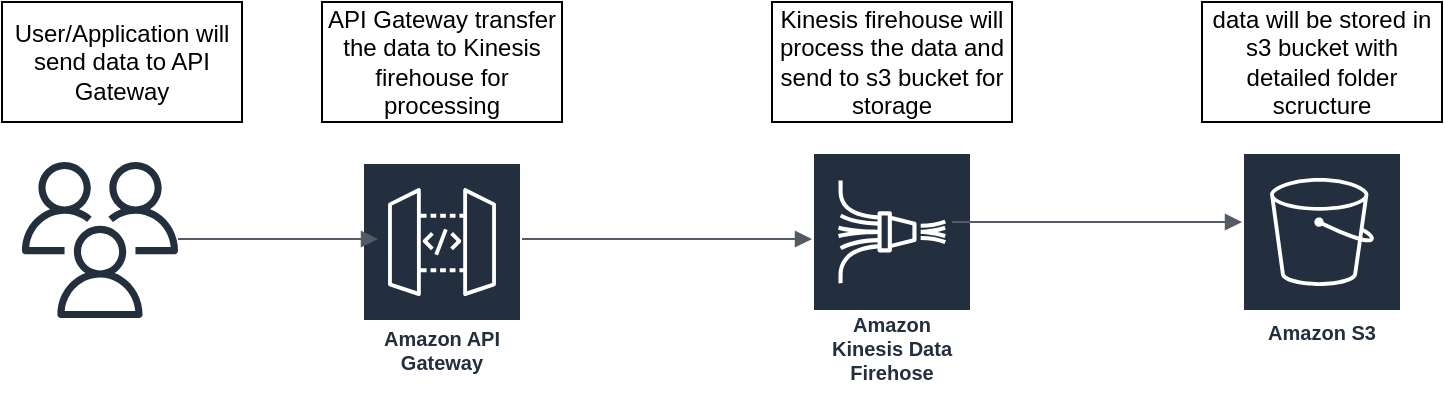 <mxfile version="24.7.16">
  <diagram name="Page-1" id="826kA4ajehke6rP_PfvC">
    <mxGraphModel dx="1221" dy="599" grid="1" gridSize="10" guides="1" tooltips="1" connect="1" arrows="1" fold="1" page="1" pageScale="1" pageWidth="850" pageHeight="1100" math="0" shadow="0">
      <root>
        <mxCell id="0" />
        <mxCell id="1" parent="0" />
        <mxCell id="mLUAJm3U23yeJjfOmp6Z-1" value="" style="sketch=0;outlineConnect=0;fontColor=#232F3E;gradientColor=none;fillColor=#232F3D;strokeColor=none;dashed=0;verticalLabelPosition=bottom;verticalAlign=top;align=center;html=1;fontSize=12;fontStyle=0;aspect=fixed;pointerEvents=1;shape=mxgraph.aws4.users;" vertex="1" parent="1">
          <mxGeometry x="30" y="260" width="78" height="78" as="geometry" />
        </mxCell>
        <mxCell id="mLUAJm3U23yeJjfOmp6Z-2" value="Amazon API Gateway" style="sketch=0;outlineConnect=0;fontColor=#232F3E;gradientColor=none;strokeColor=#ffffff;fillColor=#232F3E;dashed=0;verticalLabelPosition=middle;verticalAlign=bottom;align=center;html=1;whiteSpace=wrap;fontSize=10;fontStyle=1;spacing=3;shape=mxgraph.aws4.productIcon;prIcon=mxgraph.aws4.api_gateway;" vertex="1" parent="1">
          <mxGeometry x="200" y="260" width="80" height="110" as="geometry" />
        </mxCell>
        <mxCell id="mLUAJm3U23yeJjfOmp6Z-3" value="" style="edgeStyle=orthogonalEdgeStyle;html=1;endArrow=block;elbow=vertical;startArrow=none;endFill=1;strokeColor=#545B64;rounded=0;" edge="1" parent="1">
          <mxGeometry width="100" relative="1" as="geometry">
            <mxPoint x="108" y="298.5" as="sourcePoint" />
            <mxPoint x="208" y="298.5" as="targetPoint" />
          </mxGeometry>
        </mxCell>
        <mxCell id="mLUAJm3U23yeJjfOmp6Z-4" value="Amazon Kinesis Data Firehose" style="sketch=0;outlineConnect=0;fontColor=#232F3E;gradientColor=none;strokeColor=#ffffff;fillColor=#232F3E;dashed=0;verticalLabelPosition=middle;verticalAlign=bottom;align=center;html=1;whiteSpace=wrap;fontSize=10;fontStyle=1;spacing=3;shape=mxgraph.aws4.productIcon;prIcon=mxgraph.aws4.kinesis_data_firehose;" vertex="1" parent="1">
          <mxGeometry x="425" y="255" width="80" height="120" as="geometry" />
        </mxCell>
        <mxCell id="mLUAJm3U23yeJjfOmp6Z-5" value="" style="edgeStyle=orthogonalEdgeStyle;html=1;endArrow=block;elbow=vertical;startArrow=none;endFill=1;strokeColor=#545B64;rounded=0;" edge="1" parent="1">
          <mxGeometry width="100" relative="1" as="geometry">
            <mxPoint x="280" y="298.5" as="sourcePoint" />
            <mxPoint x="425" y="298.5" as="targetPoint" />
          </mxGeometry>
        </mxCell>
        <mxCell id="mLUAJm3U23yeJjfOmp6Z-6" value="Amazon S3" style="sketch=0;outlineConnect=0;fontColor=#232F3E;gradientColor=none;strokeColor=#ffffff;fillColor=#232F3E;dashed=0;verticalLabelPosition=middle;verticalAlign=bottom;align=center;html=1;whiteSpace=wrap;fontSize=10;fontStyle=1;spacing=3;shape=mxgraph.aws4.productIcon;prIcon=mxgraph.aws4.s3;" vertex="1" parent="1">
          <mxGeometry x="640" y="255" width="80" height="100" as="geometry" />
        </mxCell>
        <mxCell id="mLUAJm3U23yeJjfOmp6Z-7" value="" style="edgeStyle=orthogonalEdgeStyle;html=1;endArrow=block;elbow=vertical;startArrow=none;endFill=1;strokeColor=#545B64;rounded=0;" edge="1" parent="1">
          <mxGeometry width="100" relative="1" as="geometry">
            <mxPoint x="495" y="290" as="sourcePoint" />
            <mxPoint x="640" y="290" as="targetPoint" />
          </mxGeometry>
        </mxCell>
        <mxCell id="mLUAJm3U23yeJjfOmp6Z-8" value="User/Application will send data to API Gateway" style="whiteSpace=wrap;html=1;" vertex="1" parent="1">
          <mxGeometry x="20" y="180" width="120" height="60" as="geometry" />
        </mxCell>
        <mxCell id="mLUAJm3U23yeJjfOmp6Z-9" value="API Gateway transfer the data to Kinesis firehouse for processing" style="whiteSpace=wrap;html=1;" vertex="1" parent="1">
          <mxGeometry x="180" y="180" width="120" height="60" as="geometry" />
        </mxCell>
        <mxCell id="mLUAJm3U23yeJjfOmp6Z-10" value="Kinesis firehouse will process the data and send to s3 bucket for storage" style="whiteSpace=wrap;html=1;" vertex="1" parent="1">
          <mxGeometry x="405" y="180" width="120" height="60" as="geometry" />
        </mxCell>
        <mxCell id="mLUAJm3U23yeJjfOmp6Z-11" value="data will be stored in s3 bucket with detailed folder scructure" style="whiteSpace=wrap;html=1;" vertex="1" parent="1">
          <mxGeometry x="620" y="180" width="120" height="60" as="geometry" />
        </mxCell>
      </root>
    </mxGraphModel>
  </diagram>
</mxfile>
